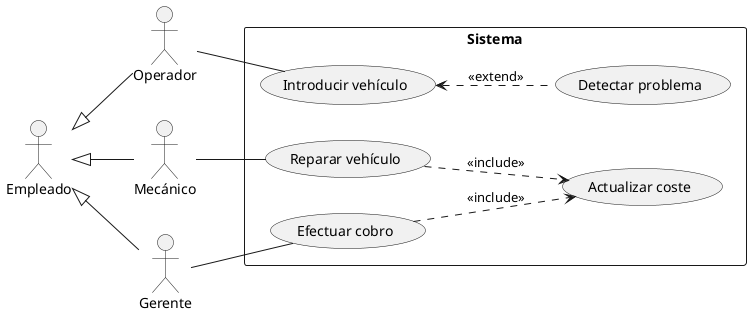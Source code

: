 @startuml taller
'https://plantuml.com/es/use-case-diagram

left to right direction
skinparam packageStyle rectangle

Empleado <|- Mecánico
Empleado <|-- Gerente
Empleado <|- Operador

rectangle Sistema {
    Operador -- (Introducir vehículo)
    (Detectar problema) .up.> (Introducir vehículo) : <<extend>>
    Mecánico -- (Reparar vehículo)
    (Reparar vehículo) ..> (Actualizar coste) : <<include>>
    Gerente -- (Efectuar cobro)
    (Efectuar cobro) ..> (Actualizar coste) : <<include>>
}
@enduml